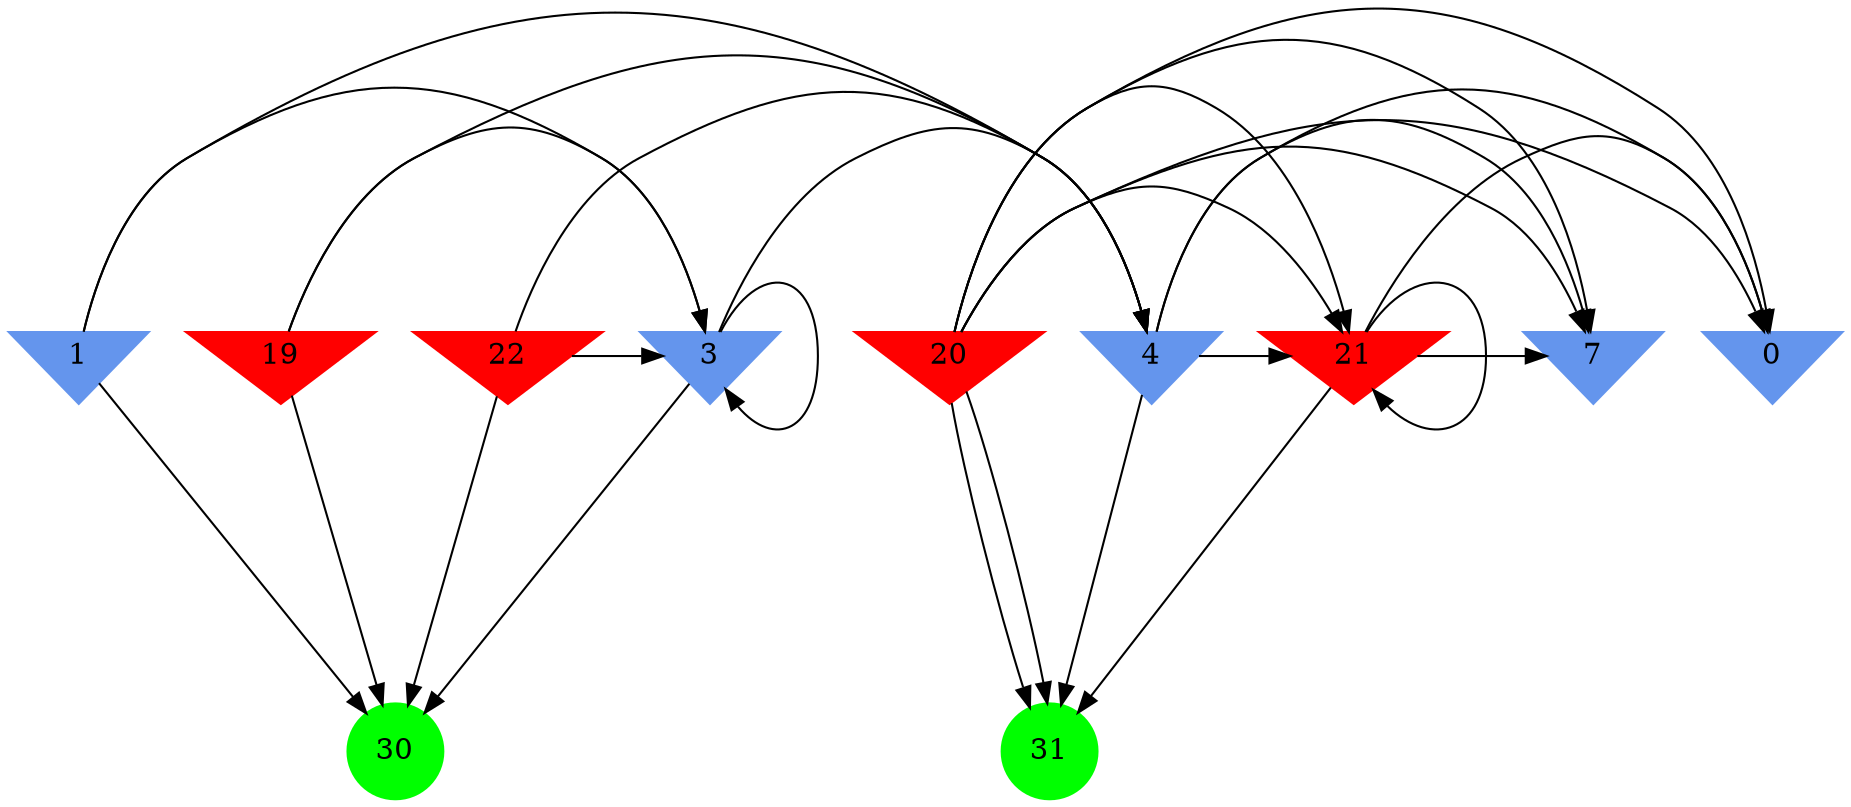 digraph brain {
	ranksep=2.0;
	0 [shape=invtriangle,style=filled,color=cornflowerblue];
	1 [shape=invtriangle,style=filled,color=cornflowerblue];
	3 [shape=invtriangle,style=filled,color=cornflowerblue];
	4 [shape=invtriangle,style=filled,color=cornflowerblue];
	7 [shape=invtriangle,style=filled,color=cornflowerblue];
	19 [shape=invtriangle,style=filled,color=red];
	20 [shape=invtriangle,style=filled,color=red];
	21 [shape=invtriangle,style=filled,color=red];
	22 [shape=invtriangle,style=filled,color=red];
	30 [shape=circle,style=filled,color=green];
	31 [shape=circle,style=filled,color=green];
	20	->	0;
	20	->	7;
	20	->	21;
	20	->	31;
	4	->	0;
	4	->	7;
	4	->	21;
	4	->	31;
	21	->	0;
	21	->	7;
	21	->	21;
	21	->	31;
	20	->	0;
	20	->	7;
	20	->	21;
	20	->	31;
	3	->	3;
	3	->	4;
	3	->	30;
	1	->	3;
	1	->	4;
	1	->	30;
	22	->	3;
	22	->	4;
	22	->	30;
	19	->	3;
	19	->	4;
	19	->	30;
	{ rank=same; 0; 1; 3; 4; 7; 19; 20; 21; 22; }
	{ rank=same; }
	{ rank=same; 30; 31; }
}
